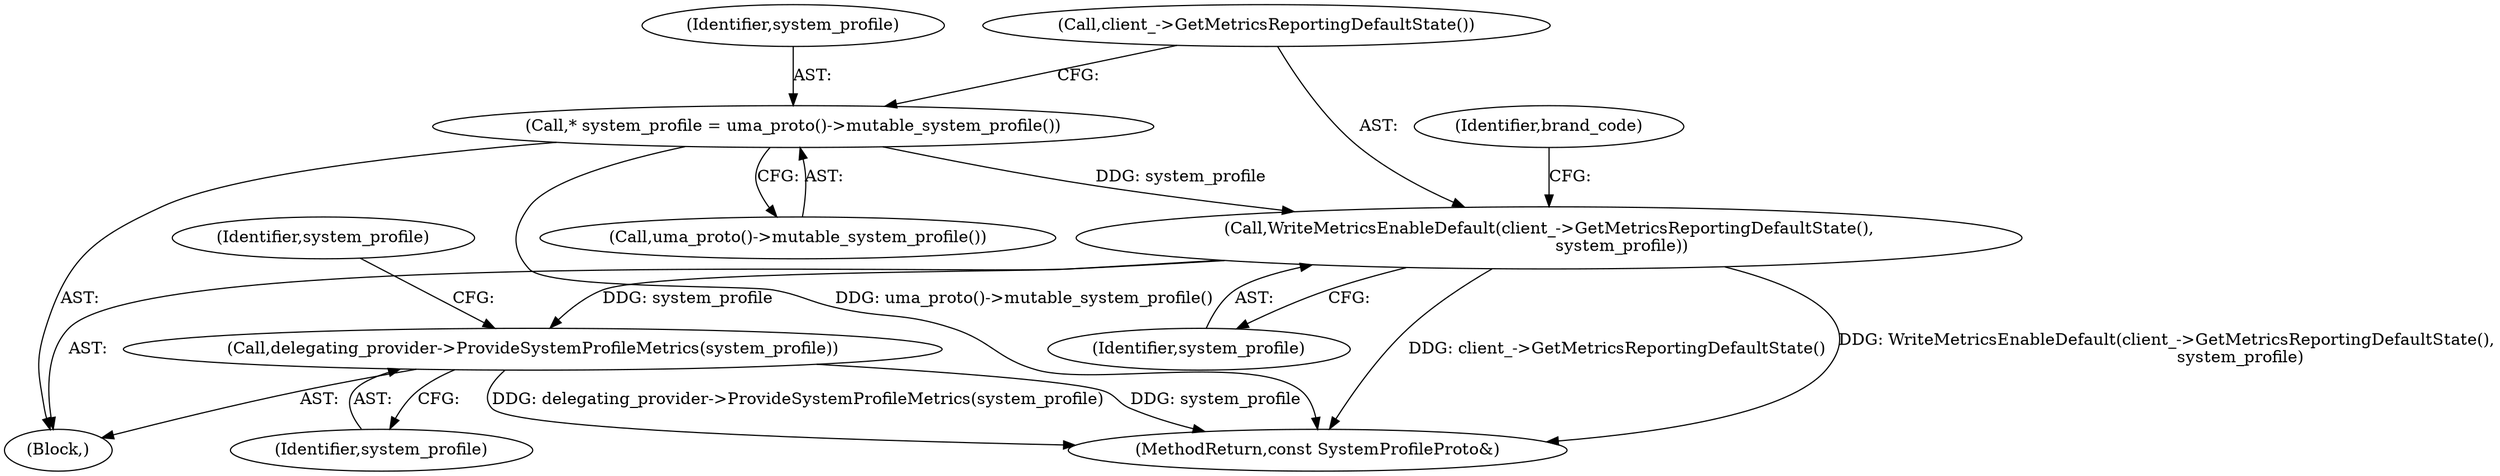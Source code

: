 digraph "0_Chrome_19b8593007150b9a78da7d13f6e5f8feb10881a7_1@pointer" {
"1000123" [label="(Call,delegating_provider->ProvideSystemProfileMetrics(system_profile))"];
"1000113" [label="(Call,WriteMetricsEnableDefault(client_->GetMetricsReportingDefaultState(),\n                            system_profile))"];
"1000110" [label="(Call,* system_profile = uma_proto()->mutable_system_profile())"];
"1000128" [label="(MethodReturn,const SystemProfileProto&)"];
"1000113" [label="(Call,WriteMetricsEnableDefault(client_->GetMetricsReportingDefaultState(),\n                            system_profile))"];
"1000102" [label="(Block,)"];
"1000110" [label="(Call,* system_profile = uma_proto()->mutable_system_profile())"];
"1000115" [label="(Identifier,system_profile)"];
"1000111" [label="(Identifier,system_profile)"];
"1000120" [label="(Identifier,brand_code)"];
"1000112" [label="(Call,uma_proto()->mutable_system_profile())"];
"1000127" [label="(Identifier,system_profile)"];
"1000114" [label="(Call,client_->GetMetricsReportingDefaultState())"];
"1000123" [label="(Call,delegating_provider->ProvideSystemProfileMetrics(system_profile))"];
"1000124" [label="(Identifier,system_profile)"];
"1000123" -> "1000102"  [label="AST: "];
"1000123" -> "1000124"  [label="CFG: "];
"1000124" -> "1000123"  [label="AST: "];
"1000127" -> "1000123"  [label="CFG: "];
"1000123" -> "1000128"  [label="DDG: delegating_provider->ProvideSystemProfileMetrics(system_profile)"];
"1000123" -> "1000128"  [label="DDG: system_profile"];
"1000113" -> "1000123"  [label="DDG: system_profile"];
"1000113" -> "1000102"  [label="AST: "];
"1000113" -> "1000115"  [label="CFG: "];
"1000114" -> "1000113"  [label="AST: "];
"1000115" -> "1000113"  [label="AST: "];
"1000120" -> "1000113"  [label="CFG: "];
"1000113" -> "1000128"  [label="DDG: client_->GetMetricsReportingDefaultState()"];
"1000113" -> "1000128"  [label="DDG: WriteMetricsEnableDefault(client_->GetMetricsReportingDefaultState(),\n                            system_profile)"];
"1000110" -> "1000113"  [label="DDG: system_profile"];
"1000110" -> "1000102"  [label="AST: "];
"1000110" -> "1000112"  [label="CFG: "];
"1000111" -> "1000110"  [label="AST: "];
"1000112" -> "1000110"  [label="AST: "];
"1000114" -> "1000110"  [label="CFG: "];
"1000110" -> "1000128"  [label="DDG: uma_proto()->mutable_system_profile()"];
}

